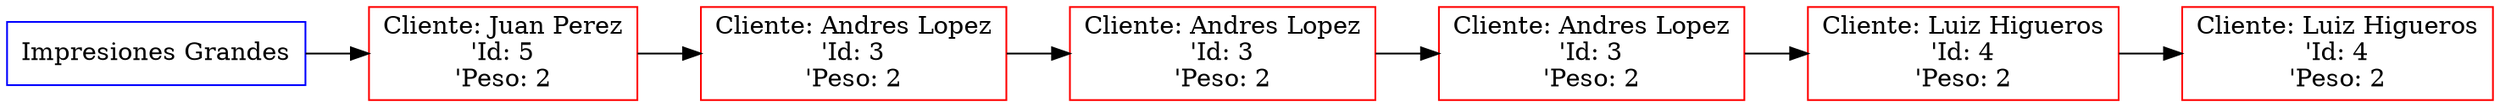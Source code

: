  digraph G {
 rankdir=LR;
 inicio [label="Impresiones Grandes", color="blue", shape="rectangle"];
 node1 [label="Cliente: Juan Perez\n'Id: 5\n'Peso: 2", color="red", shape="rectangle"];
 inicio -> node1 [dir="forward"];
 node2 [label="Cliente: Andres Lopez\n'Id: 3\n'Peso: 2", color="red", shape="rectangle"];
 node1 -> node2 [dir="forward"];
 node3 [label="Cliente: Andres Lopez\n'Id: 3\n'Peso: 2", color="red", shape="rectangle"];
 node2 -> node3 [dir="forward"];
 node4 [label="Cliente: Andres Lopez\n'Id: 3\n'Peso: 2", color="red", shape="rectangle"];
 node3 -> node4 [dir="forward"];
 node5 [label="Cliente: Luiz Higueros\n'Id: 4\n'Peso: 2", color="red", shape="rectangle"];
 node4 -> node5 [dir="forward"];
 node6 [label="Cliente: Luiz Higueros\n'Id: 4\n'Peso: 2", color="red", shape="rectangle"];
 node5 -> node6 [dir="forward"];
 }
